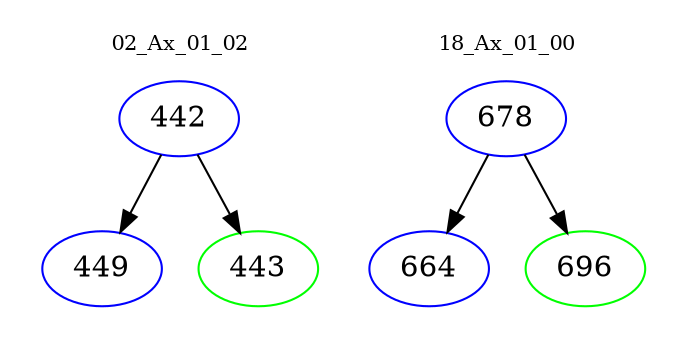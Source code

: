 digraph{
subgraph cluster_0 {
color = white
label = "02_Ax_01_02";
fontsize=10;
T0_442 [label="442", color="blue"]
T0_442 -> T0_449 [color="black"]
T0_449 [label="449", color="blue"]
T0_442 -> T0_443 [color="black"]
T0_443 [label="443", color="green"]
}
subgraph cluster_1 {
color = white
label = "18_Ax_01_00";
fontsize=10;
T1_678 [label="678", color="blue"]
T1_678 -> T1_664 [color="black"]
T1_664 [label="664", color="blue"]
T1_678 -> T1_696 [color="black"]
T1_696 [label="696", color="green"]
}
}
